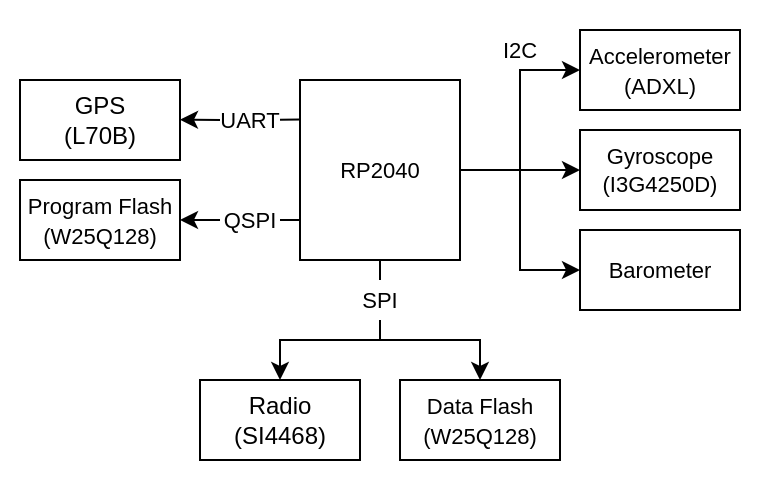 <mxfile version="21.0.2" type="github">
  <diagram id="7ZY5kEdT9B8c4bE89Elh" name="Page-1">
    <mxGraphModel dx="1434" dy="782" grid="1" gridSize="10" guides="1" tooltips="1" connect="1" arrows="1" fold="1" page="1" pageScale="1" pageWidth="850" pageHeight="1100" math="0" shadow="0">
      <root>
        <mxCell id="0" />
        <mxCell id="1" parent="0" />
        <mxCell id="ps78NUCENiIbYgzCVEwa-1" value="" style="rounded=1;whiteSpace=wrap;html=1;arcSize=7;strokeColor=none;" vertex="1" parent="1">
          <mxGeometry x="210" y="230" width="380" height="240" as="geometry" />
        </mxCell>
        <mxCell id="Wxe-ITUFHvINjou7f0Xc-3" value="&lt;font style=&quot;font-size: 11px;&quot;&gt;RP2040&lt;/font&gt;" style="rounded=0;whiteSpace=wrap;html=1;" parent="1" vertex="1">
          <mxGeometry x="360" y="270" width="80" height="90" as="geometry" />
        </mxCell>
        <mxCell id="Wxe-ITUFHvINjou7f0Xc-5" value="&lt;font style=&quot;font-size: 11px;&quot;&gt;Program Flash&lt;br&gt;(W25Q128)&lt;/font&gt;" style="rounded=0;whiteSpace=wrap;html=1;" parent="1" vertex="1">
          <mxGeometry x="220" y="320" width="80" height="40" as="geometry" />
        </mxCell>
        <mxCell id="Wxe-ITUFHvINjou7f0Xc-7" value="" style="endArrow=classic;html=1;rounded=0;fontSize=11;startArrow=none;" parent="1" source="UiMDxGx6ajY-kjzpmQxl-1" target="Wxe-ITUFHvINjou7f0Xc-5" edge="1">
          <mxGeometry relative="1" as="geometry">
            <mxPoint x="360" y="340" as="sourcePoint" />
            <mxPoint x="430" y="340" as="targetPoint" />
          </mxGeometry>
        </mxCell>
        <mxCell id="Wxe-ITUFHvINjou7f0Xc-9" value="GPS&lt;br&gt;(L70B)" style="rounded=0;whiteSpace=wrap;html=1;" parent="1" vertex="1">
          <mxGeometry x="220" y="270" width="80" height="40" as="geometry" />
        </mxCell>
        <mxCell id="Wxe-ITUFHvINjou7f0Xc-10" value="" style="endArrow=classic;html=1;rounded=0;fontSize=11;exitX=0;exitY=0.5;exitDx=0;exitDy=0;startArrow=none;" parent="1" source="UiMDxGx6ajY-kjzpmQxl-3" edge="1">
          <mxGeometry relative="1" as="geometry">
            <mxPoint x="360" y="289.8" as="sourcePoint" />
            <mxPoint x="300" y="289.824" as="targetPoint" />
          </mxGeometry>
        </mxCell>
        <mxCell id="Wxe-ITUFHvINjou7f0Xc-13" value="&lt;font style=&quot;font-size: 11px;&quot;&gt;Data Flash&lt;br&gt;(W25Q128)&lt;/font&gt;" style="rounded=0;whiteSpace=wrap;html=1;" parent="1" vertex="1">
          <mxGeometry x="410" y="420" width="80" height="40" as="geometry" />
        </mxCell>
        <mxCell id="Wxe-ITUFHvINjou7f0Xc-19" value="" style="endArrow=classic;html=1;rounded=0;fontSize=11;strokeColor=default;entryX=0.5;entryY=0;entryDx=0;entryDy=0;exitX=0.5;exitY=1;exitDx=0;exitDy=0;startArrow=none;" parent="1" source="Wxe-ITUFHvINjou7f0Xc-20" target="Wxe-ITUFHvINjou7f0Xc-13" edge="1">
          <mxGeometry width="50" height="50" relative="1" as="geometry">
            <mxPoint x="450" y="340" as="sourcePoint" />
            <mxPoint x="490" y="320" as="targetPoint" />
            <Array as="points">
              <mxPoint x="400" y="400" />
              <mxPoint x="450" y="400" />
              <mxPoint x="450" y="410" />
            </Array>
          </mxGeometry>
        </mxCell>
        <mxCell id="Wxe-ITUFHvINjou7f0Xc-20" value="SPI" style="text;html=1;strokeColor=none;fillColor=none;align=center;verticalAlign=middle;whiteSpace=wrap;rounded=0;fontSize=11;" parent="1" vertex="1">
          <mxGeometry x="385" y="370" width="30" height="20" as="geometry" />
        </mxCell>
        <mxCell id="Wxe-ITUFHvINjou7f0Xc-22" value="" style="endArrow=none;html=1;rounded=0;fontSize=11;strokeColor=default;entryX=0.5;entryY=0;entryDx=0;entryDy=0;exitX=0.5;exitY=1;exitDx=0;exitDy=0;" parent="1" source="Wxe-ITUFHvINjou7f0Xc-3" target="Wxe-ITUFHvINjou7f0Xc-20" edge="1">
          <mxGeometry width="50" height="50" relative="1" as="geometry">
            <mxPoint x="440" y="340.02" as="sourcePoint" />
            <mxPoint x="520" y="360" as="targetPoint" />
            <Array as="points" />
          </mxGeometry>
        </mxCell>
        <mxCell id="Wxe-ITUFHvINjou7f0Xc-23" value="Radio&lt;br&gt;(SI4468)" style="rounded=0;whiteSpace=wrap;html=1;" parent="1" vertex="1">
          <mxGeometry x="310" y="420" width="80" height="40" as="geometry" />
        </mxCell>
        <mxCell id="Wxe-ITUFHvINjou7f0Xc-24" value="" style="endArrow=classic;html=1;rounded=0;fontSize=11;strokeColor=default;entryX=0.5;entryY=0;entryDx=0;entryDy=0;strokeWidth=1;" parent="1" target="Wxe-ITUFHvINjou7f0Xc-23" edge="1">
          <mxGeometry width="50" height="50" relative="1" as="geometry">
            <mxPoint x="400" y="400" as="sourcePoint" />
            <mxPoint x="490" y="320" as="targetPoint" />
            <Array as="points">
              <mxPoint x="350" y="400" />
            </Array>
          </mxGeometry>
        </mxCell>
        <mxCell id="Wxe-ITUFHvINjou7f0Xc-27" value="&lt;font style=&quot;font-size: 11px;&quot;&gt;Accelerometer&lt;br&gt;(ADXL)&lt;/font&gt;" style="rounded=0;whiteSpace=wrap;html=1;" parent="1" vertex="1">
          <mxGeometry x="500" y="245" width="80" height="40" as="geometry" />
        </mxCell>
        <mxCell id="Wxe-ITUFHvINjou7f0Xc-28" value="&lt;div style=&quot;font-size: 11px;&quot;&gt;&lt;font style=&quot;font-size: 11px;&quot;&gt;Gyroscope&lt;/font&gt;&lt;/div&gt;&lt;div style=&quot;font-size: 11px;&quot;&gt;&lt;font style=&quot;font-size: 11px;&quot;&gt;(I3G4250D)&lt;br&gt;&lt;/font&gt;&lt;/div&gt;" style="rounded=0;whiteSpace=wrap;html=1;" parent="1" vertex="1">
          <mxGeometry x="500" y="295" width="80" height="40" as="geometry" />
        </mxCell>
        <mxCell id="Wxe-ITUFHvINjou7f0Xc-29" value="&lt;font style=&quot;font-size: 11px;&quot;&gt;Barometer&lt;/font&gt;" style="rounded=0;whiteSpace=wrap;html=1;" parent="1" vertex="1">
          <mxGeometry x="500" y="345" width="80" height="40" as="geometry" />
        </mxCell>
        <mxCell id="Wxe-ITUFHvINjou7f0Xc-33" value="" style="endArrow=classic;html=1;rounded=0;fontSize=11;strokeColor=default;strokeWidth=1;entryX=0;entryY=0.5;entryDx=0;entryDy=0;" parent="1" target="Wxe-ITUFHvINjou7f0Xc-28" edge="1">
          <mxGeometry width="50" height="50" relative="1" as="geometry">
            <mxPoint x="440" y="315" as="sourcePoint" />
            <mxPoint x="460" y="345" as="targetPoint" />
          </mxGeometry>
        </mxCell>
        <mxCell id="Wxe-ITUFHvINjou7f0Xc-34" value="" style="endArrow=classic;html=1;rounded=0;fontSize=11;strokeColor=default;strokeWidth=1;entryX=0;entryY=0.5;entryDx=0;entryDy=0;" parent="1" target="Wxe-ITUFHvINjou7f0Xc-27" edge="1">
          <mxGeometry width="50" height="50" relative="1" as="geometry">
            <mxPoint x="470" y="315" as="sourcePoint" />
            <mxPoint x="460" y="345" as="targetPoint" />
            <Array as="points">
              <mxPoint x="470" y="265" />
            </Array>
          </mxGeometry>
        </mxCell>
        <mxCell id="Wxe-ITUFHvINjou7f0Xc-35" value="" style="endArrow=classic;html=1;rounded=0;fontSize=11;strokeColor=default;strokeWidth=1;entryX=0;entryY=0.5;entryDx=0;entryDy=0;" parent="1" target="Wxe-ITUFHvINjou7f0Xc-29" edge="1">
          <mxGeometry width="50" height="50" relative="1" as="geometry">
            <mxPoint x="470" y="315" as="sourcePoint" />
            <mxPoint x="460" y="345" as="targetPoint" />
            <Array as="points">
              <mxPoint x="470" y="365" />
            </Array>
          </mxGeometry>
        </mxCell>
        <mxCell id="Wxe-ITUFHvINjou7f0Xc-36" value="I2C" style="text;html=1;strokeColor=none;fillColor=none;align=center;verticalAlign=middle;whiteSpace=wrap;rounded=0;fontSize=11;" parent="1" vertex="1">
          <mxGeometry x="440" y="245" width="60" height="20" as="geometry" />
        </mxCell>
        <mxCell id="UiMDxGx6ajY-kjzpmQxl-1" value="QSPI" style="text;html=1;strokeColor=none;fillColor=none;align=center;verticalAlign=middle;whiteSpace=wrap;rounded=0;fontSize=11;" parent="1" vertex="1">
          <mxGeometry x="320" y="330" width="30" height="20" as="geometry" />
        </mxCell>
        <mxCell id="UiMDxGx6ajY-kjzpmQxl-2" value="" style="endArrow=none;html=1;rounded=0;fontSize=11;" parent="1" target="UiMDxGx6ajY-kjzpmQxl-1" edge="1">
          <mxGeometry relative="1" as="geometry">
            <mxPoint x="360" y="340.0" as="sourcePoint" />
            <mxPoint x="300" y="340.0" as="targetPoint" />
          </mxGeometry>
        </mxCell>
        <mxCell id="UiMDxGx6ajY-kjzpmQxl-3" value="UART" style="text;html=1;strokeColor=none;fillColor=none;align=center;verticalAlign=middle;whiteSpace=wrap;rounded=0;fontSize=11;" parent="1" vertex="1">
          <mxGeometry x="320" y="280" width="30" height="20" as="geometry" />
        </mxCell>
        <mxCell id="UiMDxGx6ajY-kjzpmQxl-4" value="" style="endArrow=none;html=1;rounded=0;fontSize=11;exitX=0;exitY=0.833;exitDx=0;exitDy=0;exitPerimeter=0;" parent="1" target="UiMDxGx6ajY-kjzpmQxl-3" edge="1">
          <mxGeometry relative="1" as="geometry">
            <mxPoint x="360" y="289.8" as="sourcePoint" />
            <mxPoint x="300" y="289.824" as="targetPoint" />
          </mxGeometry>
        </mxCell>
      </root>
    </mxGraphModel>
  </diagram>
</mxfile>
